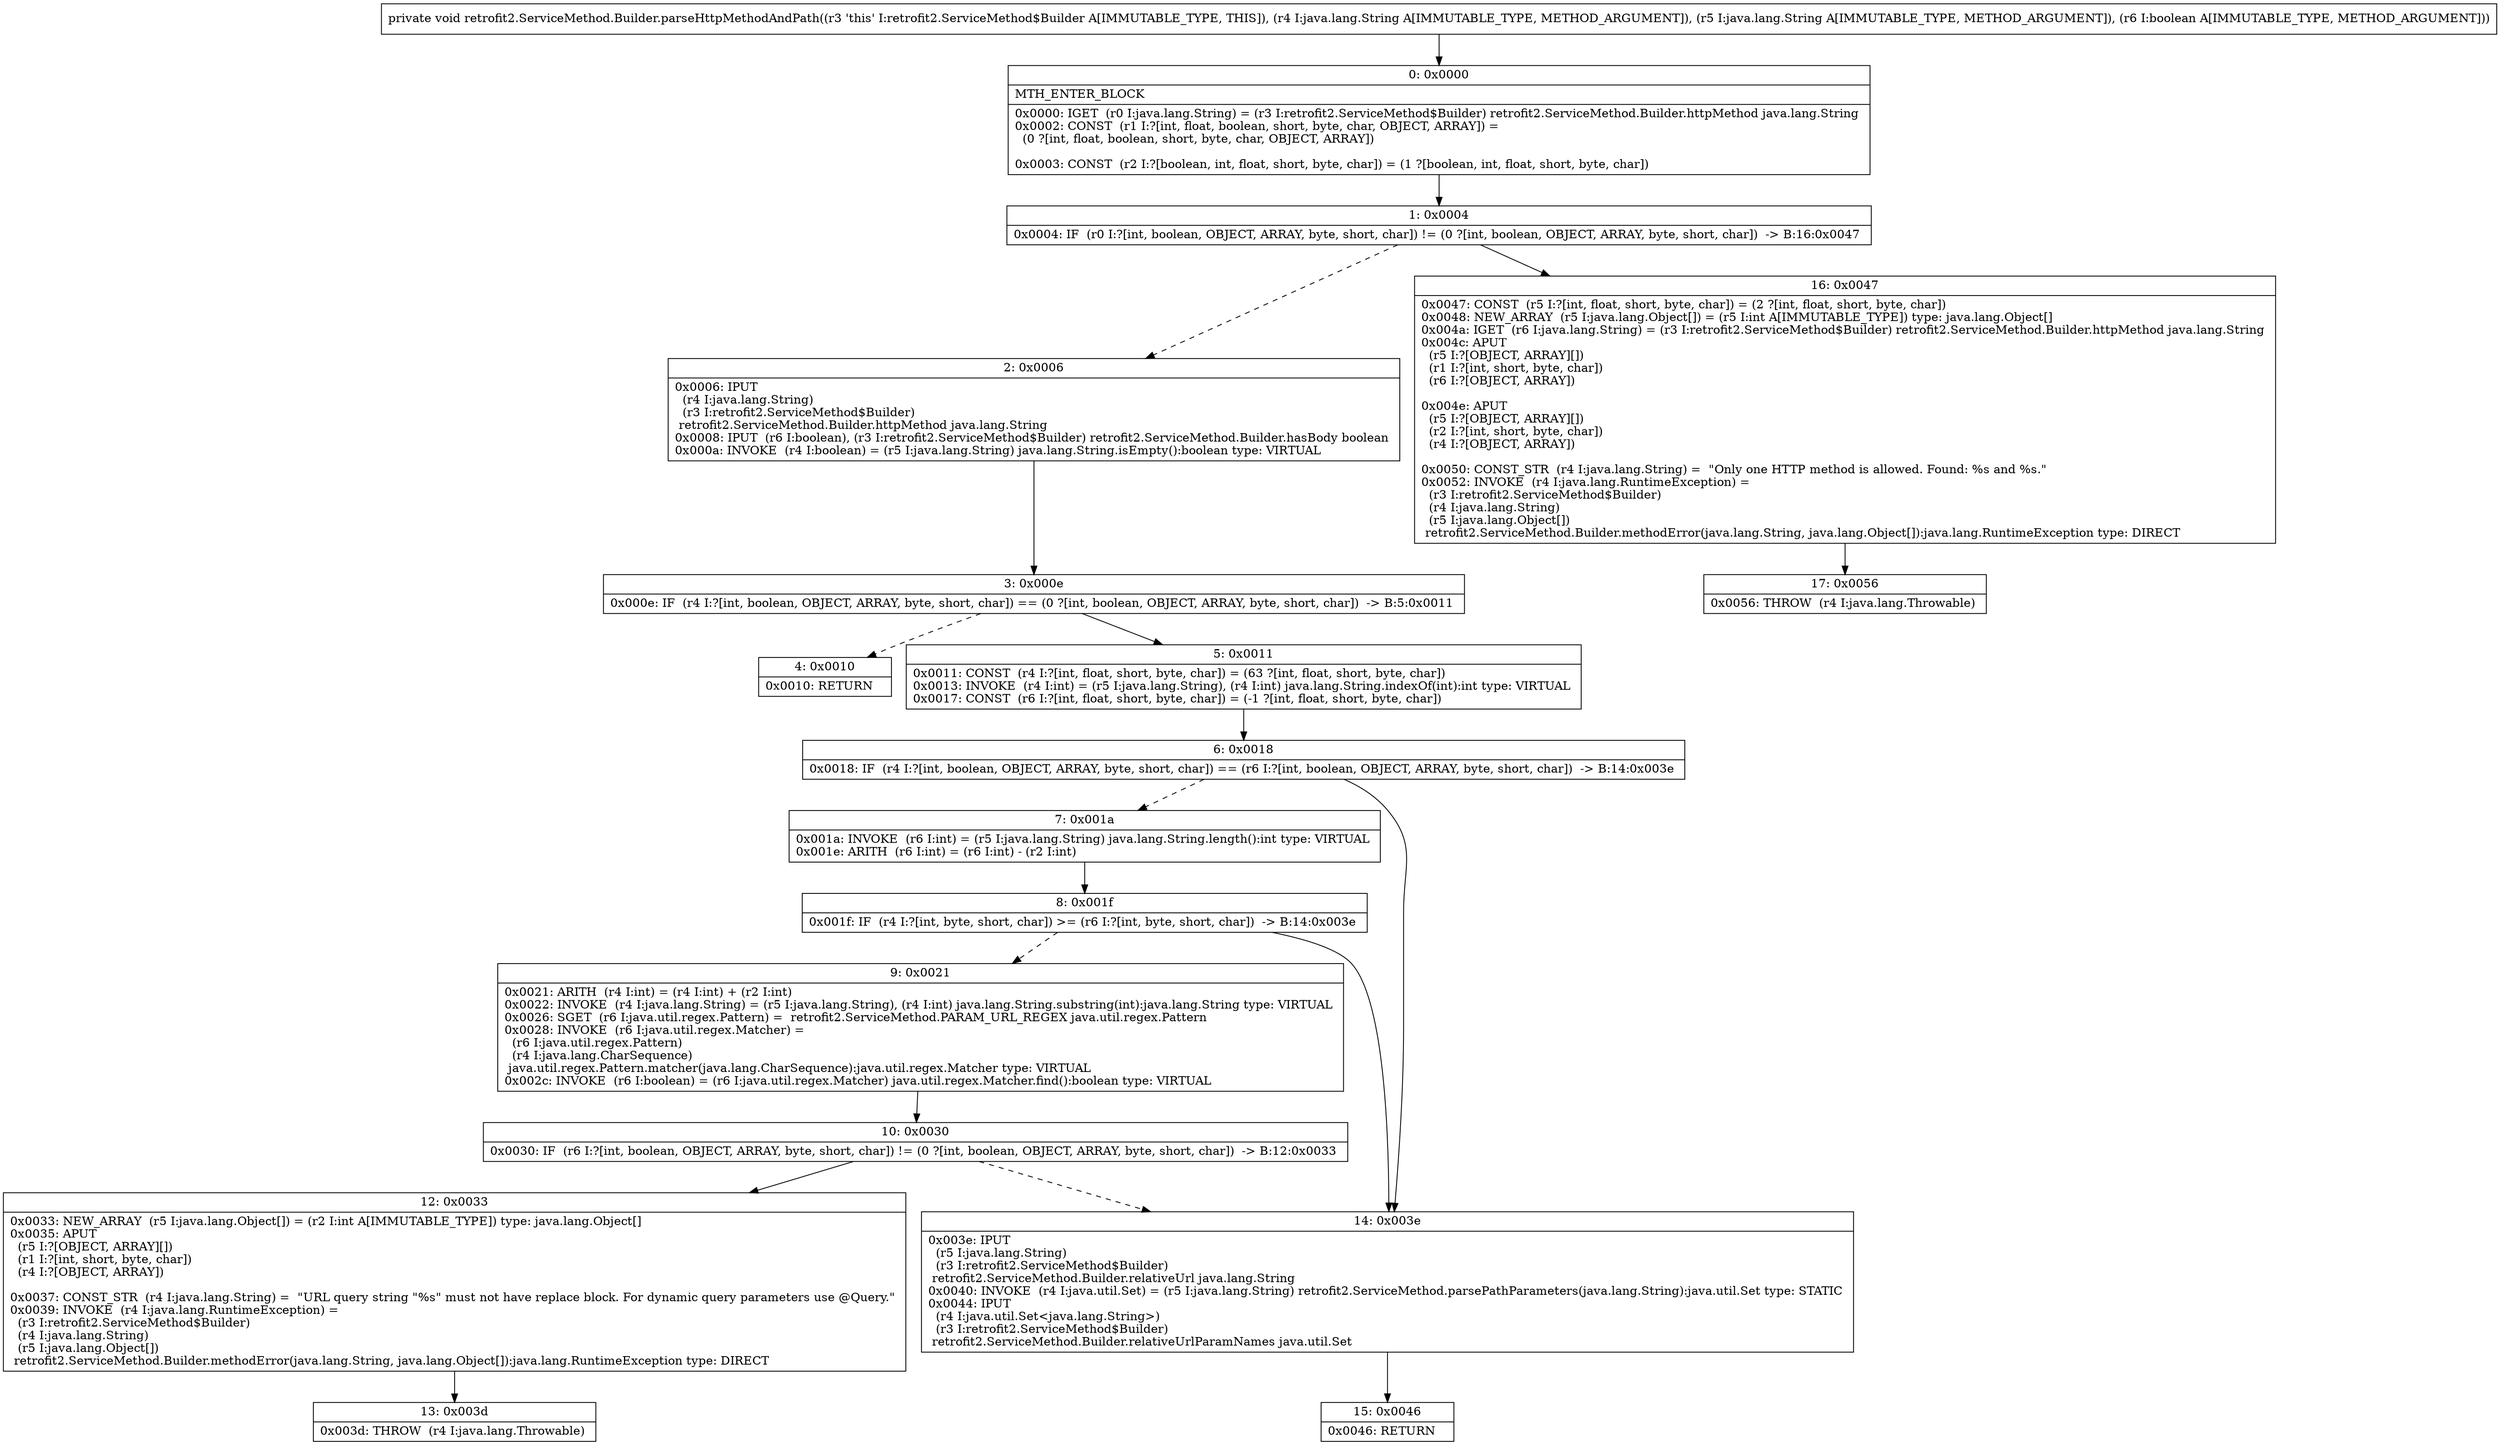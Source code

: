 digraph "CFG forretrofit2.ServiceMethod.Builder.parseHttpMethodAndPath(Ljava\/lang\/String;Ljava\/lang\/String;Z)V" {
Node_0 [shape=record,label="{0\:\ 0x0000|MTH_ENTER_BLOCK\l|0x0000: IGET  (r0 I:java.lang.String) = (r3 I:retrofit2.ServiceMethod$Builder) retrofit2.ServiceMethod.Builder.httpMethod java.lang.String \l0x0002: CONST  (r1 I:?[int, float, boolean, short, byte, char, OBJECT, ARRAY]) = \l  (0 ?[int, float, boolean, short, byte, char, OBJECT, ARRAY])\l \l0x0003: CONST  (r2 I:?[boolean, int, float, short, byte, char]) = (1 ?[boolean, int, float, short, byte, char]) \l}"];
Node_1 [shape=record,label="{1\:\ 0x0004|0x0004: IF  (r0 I:?[int, boolean, OBJECT, ARRAY, byte, short, char]) != (0 ?[int, boolean, OBJECT, ARRAY, byte, short, char])  \-\> B:16:0x0047 \l}"];
Node_2 [shape=record,label="{2\:\ 0x0006|0x0006: IPUT  \l  (r4 I:java.lang.String)\l  (r3 I:retrofit2.ServiceMethod$Builder)\l retrofit2.ServiceMethod.Builder.httpMethod java.lang.String \l0x0008: IPUT  (r6 I:boolean), (r3 I:retrofit2.ServiceMethod$Builder) retrofit2.ServiceMethod.Builder.hasBody boolean \l0x000a: INVOKE  (r4 I:boolean) = (r5 I:java.lang.String) java.lang.String.isEmpty():boolean type: VIRTUAL \l}"];
Node_3 [shape=record,label="{3\:\ 0x000e|0x000e: IF  (r4 I:?[int, boolean, OBJECT, ARRAY, byte, short, char]) == (0 ?[int, boolean, OBJECT, ARRAY, byte, short, char])  \-\> B:5:0x0011 \l}"];
Node_4 [shape=record,label="{4\:\ 0x0010|0x0010: RETURN   \l}"];
Node_5 [shape=record,label="{5\:\ 0x0011|0x0011: CONST  (r4 I:?[int, float, short, byte, char]) = (63 ?[int, float, short, byte, char]) \l0x0013: INVOKE  (r4 I:int) = (r5 I:java.lang.String), (r4 I:int) java.lang.String.indexOf(int):int type: VIRTUAL \l0x0017: CONST  (r6 I:?[int, float, short, byte, char]) = (\-1 ?[int, float, short, byte, char]) \l}"];
Node_6 [shape=record,label="{6\:\ 0x0018|0x0018: IF  (r4 I:?[int, boolean, OBJECT, ARRAY, byte, short, char]) == (r6 I:?[int, boolean, OBJECT, ARRAY, byte, short, char])  \-\> B:14:0x003e \l}"];
Node_7 [shape=record,label="{7\:\ 0x001a|0x001a: INVOKE  (r6 I:int) = (r5 I:java.lang.String) java.lang.String.length():int type: VIRTUAL \l0x001e: ARITH  (r6 I:int) = (r6 I:int) \- (r2 I:int) \l}"];
Node_8 [shape=record,label="{8\:\ 0x001f|0x001f: IF  (r4 I:?[int, byte, short, char]) \>= (r6 I:?[int, byte, short, char])  \-\> B:14:0x003e \l}"];
Node_9 [shape=record,label="{9\:\ 0x0021|0x0021: ARITH  (r4 I:int) = (r4 I:int) + (r2 I:int) \l0x0022: INVOKE  (r4 I:java.lang.String) = (r5 I:java.lang.String), (r4 I:int) java.lang.String.substring(int):java.lang.String type: VIRTUAL \l0x0026: SGET  (r6 I:java.util.regex.Pattern) =  retrofit2.ServiceMethod.PARAM_URL_REGEX java.util.regex.Pattern \l0x0028: INVOKE  (r6 I:java.util.regex.Matcher) = \l  (r6 I:java.util.regex.Pattern)\l  (r4 I:java.lang.CharSequence)\l java.util.regex.Pattern.matcher(java.lang.CharSequence):java.util.regex.Matcher type: VIRTUAL \l0x002c: INVOKE  (r6 I:boolean) = (r6 I:java.util.regex.Matcher) java.util.regex.Matcher.find():boolean type: VIRTUAL \l}"];
Node_10 [shape=record,label="{10\:\ 0x0030|0x0030: IF  (r6 I:?[int, boolean, OBJECT, ARRAY, byte, short, char]) != (0 ?[int, boolean, OBJECT, ARRAY, byte, short, char])  \-\> B:12:0x0033 \l}"];
Node_12 [shape=record,label="{12\:\ 0x0033|0x0033: NEW_ARRAY  (r5 I:java.lang.Object[]) = (r2 I:int A[IMMUTABLE_TYPE]) type: java.lang.Object[] \l0x0035: APUT  \l  (r5 I:?[OBJECT, ARRAY][])\l  (r1 I:?[int, short, byte, char])\l  (r4 I:?[OBJECT, ARRAY])\l \l0x0037: CONST_STR  (r4 I:java.lang.String) =  \"URL query string \"%s\" must not have replace block. For dynamic query parameters use @Query.\" \l0x0039: INVOKE  (r4 I:java.lang.RuntimeException) = \l  (r3 I:retrofit2.ServiceMethod$Builder)\l  (r4 I:java.lang.String)\l  (r5 I:java.lang.Object[])\l retrofit2.ServiceMethod.Builder.methodError(java.lang.String, java.lang.Object[]):java.lang.RuntimeException type: DIRECT \l}"];
Node_13 [shape=record,label="{13\:\ 0x003d|0x003d: THROW  (r4 I:java.lang.Throwable) \l}"];
Node_14 [shape=record,label="{14\:\ 0x003e|0x003e: IPUT  \l  (r5 I:java.lang.String)\l  (r3 I:retrofit2.ServiceMethod$Builder)\l retrofit2.ServiceMethod.Builder.relativeUrl java.lang.String \l0x0040: INVOKE  (r4 I:java.util.Set) = (r5 I:java.lang.String) retrofit2.ServiceMethod.parsePathParameters(java.lang.String):java.util.Set type: STATIC \l0x0044: IPUT  \l  (r4 I:java.util.Set\<java.lang.String\>)\l  (r3 I:retrofit2.ServiceMethod$Builder)\l retrofit2.ServiceMethod.Builder.relativeUrlParamNames java.util.Set \l}"];
Node_15 [shape=record,label="{15\:\ 0x0046|0x0046: RETURN   \l}"];
Node_16 [shape=record,label="{16\:\ 0x0047|0x0047: CONST  (r5 I:?[int, float, short, byte, char]) = (2 ?[int, float, short, byte, char]) \l0x0048: NEW_ARRAY  (r5 I:java.lang.Object[]) = (r5 I:int A[IMMUTABLE_TYPE]) type: java.lang.Object[] \l0x004a: IGET  (r6 I:java.lang.String) = (r3 I:retrofit2.ServiceMethod$Builder) retrofit2.ServiceMethod.Builder.httpMethod java.lang.String \l0x004c: APUT  \l  (r5 I:?[OBJECT, ARRAY][])\l  (r1 I:?[int, short, byte, char])\l  (r6 I:?[OBJECT, ARRAY])\l \l0x004e: APUT  \l  (r5 I:?[OBJECT, ARRAY][])\l  (r2 I:?[int, short, byte, char])\l  (r4 I:?[OBJECT, ARRAY])\l \l0x0050: CONST_STR  (r4 I:java.lang.String) =  \"Only one HTTP method is allowed. Found: %s and %s.\" \l0x0052: INVOKE  (r4 I:java.lang.RuntimeException) = \l  (r3 I:retrofit2.ServiceMethod$Builder)\l  (r4 I:java.lang.String)\l  (r5 I:java.lang.Object[])\l retrofit2.ServiceMethod.Builder.methodError(java.lang.String, java.lang.Object[]):java.lang.RuntimeException type: DIRECT \l}"];
Node_17 [shape=record,label="{17\:\ 0x0056|0x0056: THROW  (r4 I:java.lang.Throwable) \l}"];
MethodNode[shape=record,label="{private void retrofit2.ServiceMethod.Builder.parseHttpMethodAndPath((r3 'this' I:retrofit2.ServiceMethod$Builder A[IMMUTABLE_TYPE, THIS]), (r4 I:java.lang.String A[IMMUTABLE_TYPE, METHOD_ARGUMENT]), (r5 I:java.lang.String A[IMMUTABLE_TYPE, METHOD_ARGUMENT]), (r6 I:boolean A[IMMUTABLE_TYPE, METHOD_ARGUMENT])) }"];
MethodNode -> Node_0;
Node_0 -> Node_1;
Node_1 -> Node_2[style=dashed];
Node_1 -> Node_16;
Node_2 -> Node_3;
Node_3 -> Node_4[style=dashed];
Node_3 -> Node_5;
Node_5 -> Node_6;
Node_6 -> Node_7[style=dashed];
Node_6 -> Node_14;
Node_7 -> Node_8;
Node_8 -> Node_9[style=dashed];
Node_8 -> Node_14;
Node_9 -> Node_10;
Node_10 -> Node_12;
Node_10 -> Node_14[style=dashed];
Node_12 -> Node_13;
Node_14 -> Node_15;
Node_16 -> Node_17;
}

